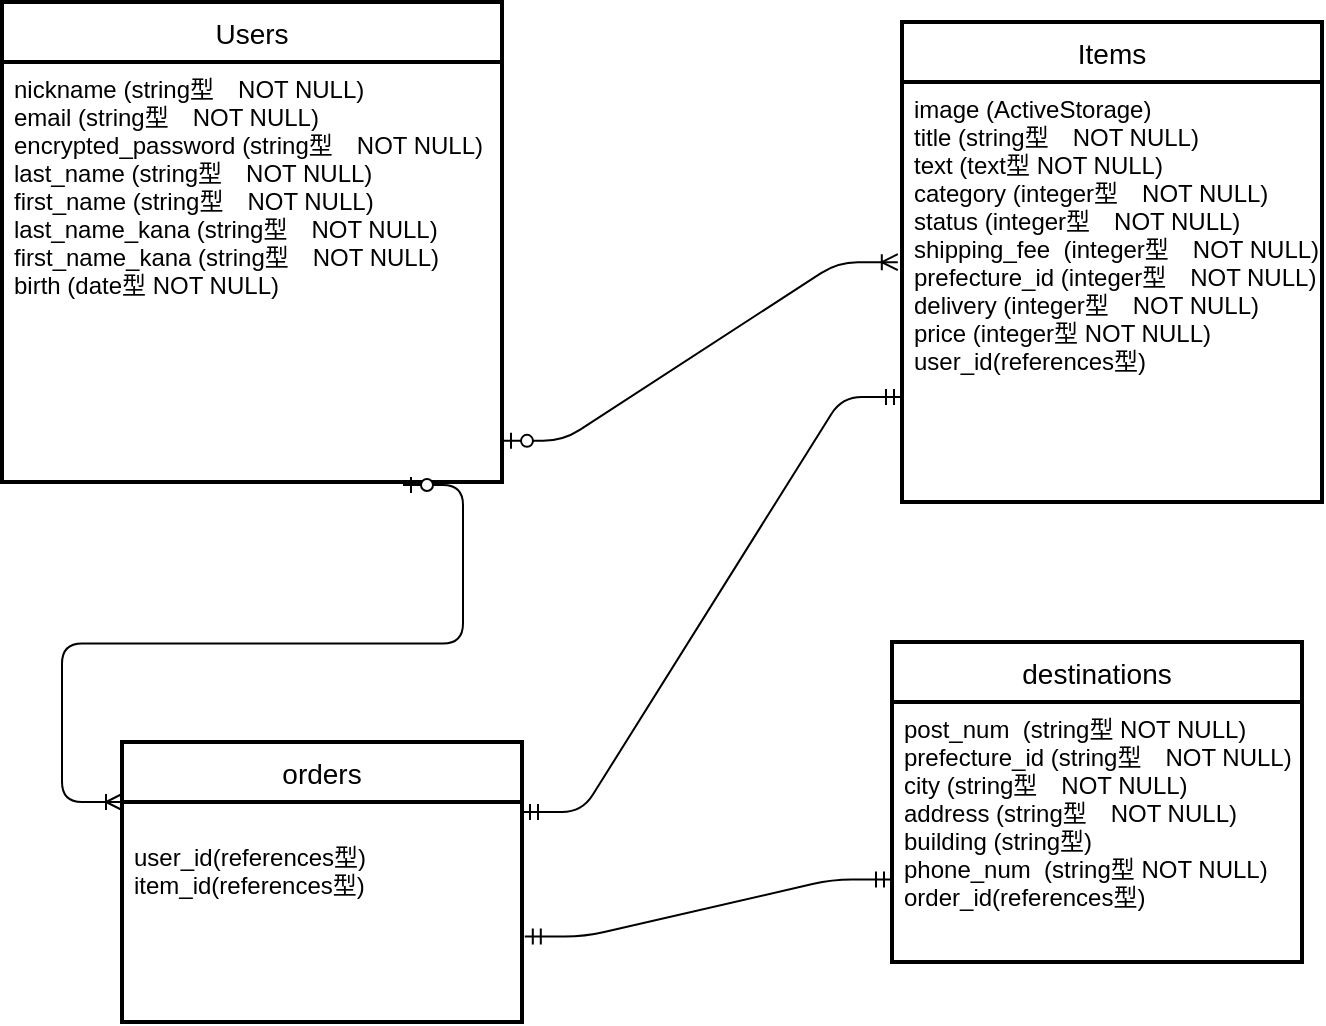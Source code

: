<mxfile>
    <diagram id="VnHhN2NgPuDGPjQh4aly" name="ページ1">
        <mxGraphModel dx="851" dy="573" grid="1" gridSize="10" guides="1" tooltips="1" connect="1" arrows="1" fold="1" page="1" pageScale="1" pageWidth="827" pageHeight="1169" math="0" shadow="0">
            <root>
                <mxCell id="0"/>
                <mxCell id="1" parent="0"/>
                <mxCell id="2" value="orders" style="swimlane;childLayout=stackLayout;horizontal=1;startSize=30;horizontalStack=0;fontSize=14;fontStyle=0;strokeWidth=2;resizeParent=0;resizeLast=1;shadow=0;dashed=0;align=center;" parent="1" vertex="1">
                    <mxGeometry x="80" y="380" width="200" height="140" as="geometry"/>
                </mxCell>
                <mxCell id="3" value="&#10;user_id(references型)&#10;item_id(references型)" style="align=left;strokeColor=none;fillColor=none;spacingLeft=4;fontSize=12;verticalAlign=top;resizable=0;rotatable=0;part=1;" parent="2" vertex="1">
                    <mxGeometry y="30" width="200" height="110" as="geometry"/>
                </mxCell>
                <mxCell id="4" value="Items" style="swimlane;childLayout=stackLayout;horizontal=1;startSize=30;horizontalStack=0;fontSize=14;fontStyle=0;strokeWidth=2;resizeParent=0;resizeLast=1;shadow=0;dashed=0;align=center;" parent="1" vertex="1">
                    <mxGeometry x="470" y="20" width="210" height="240" as="geometry"/>
                </mxCell>
                <mxCell id="5" value="image (ActiveStorage)&#10;title (string型　NOT NULL)&#10;text (text型 NOT NULL)&#10;category (integer型　NOT NULL)&#10;status (integer型　NOT NULL)&#10;shipping_fee  (integer型　NOT NULL)&#10;prefecture_id (integer型　NOT NULL)&#10;delivery (integer型　NOT NULL)&#10;price (integer型 NOT NULL)&#10;user_id(references型)" style="align=left;strokeColor=none;fillColor=none;spacingLeft=4;fontSize=12;verticalAlign=top;resizable=0;rotatable=0;part=1;" parent="4" vertex="1">
                    <mxGeometry y="30" width="210" height="210" as="geometry"/>
                </mxCell>
                <mxCell id="6" value="destinations" style="swimlane;childLayout=stackLayout;horizontal=1;startSize=30;horizontalStack=0;fontSize=14;fontStyle=0;strokeWidth=2;resizeParent=0;resizeLast=1;shadow=0;dashed=0;align=center;" parent="1" vertex="1">
                    <mxGeometry x="465" y="330" width="205" height="160" as="geometry"/>
                </mxCell>
                <mxCell id="7" value="post_num  (string型 NOT NULL)&#10;prefecture_id (string型　NOT NULL)&#10;city (string型　NOT NULL)&#10;address (string型　NOT NULL)&#10;building (string型)&#10;phone_num  (string型 NOT NULL)&#10;order_id(references型)&#10;" style="align=left;strokeColor=none;fillColor=none;spacingLeft=4;fontSize=12;verticalAlign=top;resizable=0;rotatable=0;part=1;" parent="6" vertex="1">
                    <mxGeometry y="30" width="205" height="130" as="geometry"/>
                </mxCell>
                <mxCell id="8" value="" style="edgeStyle=entityRelationEdgeStyle;fontSize=13;html=1;endArrow=ERoneToMany;startArrow=ERzeroToOne;exitX=1.002;exitY=0.902;exitDx=0;exitDy=0;exitPerimeter=0;entryX=-0.01;entryY=0.429;entryDx=0;entryDy=0;entryPerimeter=0;" parent="1" source="10" target="5" edge="1">
                    <mxGeometry width="100" height="100" relative="1" as="geometry">
                        <mxPoint x="255" y="230" as="sourcePoint"/>
                        <mxPoint x="433" y="130" as="targetPoint"/>
                    </mxGeometry>
                </mxCell>
                <mxCell id="9" value="Users" style="swimlane;childLayout=stackLayout;horizontal=1;startSize=30;horizontalStack=0;fontSize=14;fontStyle=0;strokeWidth=2;resizeParent=0;resizeLast=1;shadow=0;dashed=0;align=center;" parent="1" vertex="1">
                    <mxGeometry x="20" y="10" width="250" height="240" as="geometry"/>
                </mxCell>
                <mxCell id="10" value="nickname (string型　NOT NULL)&#10;email (string型　NOT NULL)&#10;encrypted_password (string型　NOT NULL)&#10;last_name (string型　NOT NULL)&#10;first_name (string型　NOT NULL)&#10;last_name_kana (string型　NOT NULL)&#10;first_name_kana (string型　NOT NULL)&#10;birth (date型 NOT NULL)" style="align=left;strokeColor=none;fillColor=none;spacingLeft=4;fontSize=12;verticalAlign=top;resizable=0;rotatable=0;part=1;" parent="9" vertex="1">
                    <mxGeometry y="30" width="250" height="210" as="geometry"/>
                </mxCell>
                <mxCell id="11" value="" style="edgeStyle=entityRelationEdgeStyle;fontSize=12;html=1;endArrow=ERoneToMany;startArrow=ERzeroToOne;exitX=0.802;exitY=1.007;exitDx=0;exitDy=0;exitPerimeter=0;" parent="1" source="10" edge="1">
                    <mxGeometry width="100" height="100" relative="1" as="geometry">
                        <mxPoint x="330" y="290" as="sourcePoint"/>
                        <mxPoint x="80" y="410.0" as="targetPoint"/>
                    </mxGeometry>
                </mxCell>
                <mxCell id="12" value="" style="edgeStyle=entityRelationEdgeStyle;fontSize=12;html=1;endArrow=ERmandOne;startArrow=ERmandOne;exitX=1.007;exitY=0.611;exitDx=0;exitDy=0;exitPerimeter=0;entryX=0;entryY=0.683;entryDx=0;entryDy=0;entryPerimeter=0;" parent="1" source="3" target="7" edge="1">
                    <mxGeometry width="100" height="100" relative="1" as="geometry">
                        <mxPoint x="330" y="360" as="sourcePoint"/>
                        <mxPoint x="430" y="260" as="targetPoint"/>
                    </mxGeometry>
                </mxCell>
                <mxCell id="13" value="" style="edgeStyle=entityRelationEdgeStyle;fontSize=12;html=1;endArrow=ERmandOne;startArrow=ERmandOne;exitX=1;exitY=0.25;exitDx=0;exitDy=0;entryX=0;entryY=0.75;entryDx=0;entryDy=0;" parent="1" source="2" target="5" edge="1">
                    <mxGeometry width="100" height="100" relative="1" as="geometry">
                        <mxPoint x="300" y="360" as="sourcePoint"/>
                        <mxPoint x="400" y="260" as="targetPoint"/>
                    </mxGeometry>
                </mxCell>
            </root>
        </mxGraphModel>
    </diagram>
</mxfile>